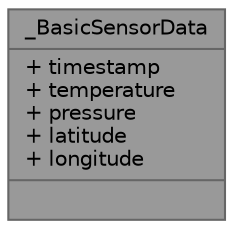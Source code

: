 digraph "_BasicSensorData"
{
 // LATEX_PDF_SIZE
  bgcolor="transparent";
  edge [fontname=Helvetica,fontsize=10,labelfontname=Helvetica,labelfontsize=10];
  node [fontname=Helvetica,fontsize=10,shape=box,height=0.2,width=0.4];
  Node1 [shape=record,label="{_BasicSensorData\n|+ timestamp\l+ temperature\l+ pressure\l+ latitude\l+ longitude\l|}",height=0.2,width=0.4,color="gray40", fillcolor="grey60", style="filled", fontcolor="black",tooltip=" "];
}
